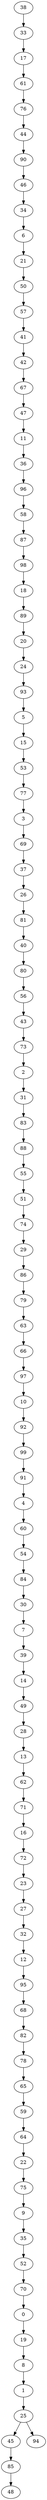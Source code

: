 digraph my_graph {
38 [label=38]
33 [label=33]
17 [label=17]
61 [label=61]
76 [label=76]
44 [label=44]
90 [label=90]
46 [label=46]
34 [label=34]
6 [label=6]
21 [label=21]
50 [label=50]
57 [label=57]
41 [label=41]
42 [label=42]
67 [label=67]
47 [label=47]
11 [label=11]
36 [label=36]
96 [label=96]
58 [label=58]
87 [label=87]
98 [label=98]
18 [label=18]
89 [label=89]
20 [label=20]
24 [label=24]
93 [label=93]
5 [label=5]
15 [label=15]
53 [label=53]
77 [label=77]
3 [label=3]
69 [label=69]
37 [label=37]
26 [label=26]
81 [label=81]
40 [label=40]
80 [label=80]
56 [label=56]
43 [label=43]
73 [label=73]
2 [label=2]
31 [label=31]
83 [label=83]
88 [label=88]
55 [label=55]
51 [label=51]
74 [label=74]
29 [label=29]
86 [label=86]
79 [label=79]
63 [label=63]
66 [label=66]
97 [label=97]
10 [label=10]
92 [label=92]
99 [label=99]
91 [label=91]
4 [label=4]
60 [label=60]
54 [label=54]
84 [label=84]
30 [label=30]
7 [label=7]
39 [label=39]
14 [label=14]
49 [label=49]
28 [label=28]
13 [label=13]
62 [label=62]
71 [label=71]
16 [label=16]
72 [label=72]
23 [label=23]
27 [label=27]
32 [label=32]
12 [label=12]
95 [label=95]
68 [label=68]
82 [label=82]
78 [label=78]
65 [label=65]
59 [label=59]
64 [label=64]
22 [label=22]
75 [label=75]
9 [label=9]
35 [label=35]
52 [label=52]
70 [label=70]
0 [label=0]
19 [label=19]
8 [label=8]
1 [label=1]
25 [label=25]
45 [label=45]
85 [label=85]
48 [label=48]
94 [label=94]
38->33
33->17
17->61
61->76
76->44
44->90
90->46
46->34
34->6
6->21
21->50
50->57
57->41
41->42
42->67
67->47
47->11
11->36
36->96
96->58
58->87
87->98
98->18
18->89
89->20
20->24
24->93
93->5
5->15
15->53
53->77
77->3
3->69
69->37
37->26
26->81
81->40
40->80
80->56
56->43
43->73
73->2
2->31
31->83
83->88
88->55
55->51
51->74
74->29
29->86
86->79
79->63
63->66
66->97
97->10
10->92
92->99
99->91
91->4
4->60
60->54
54->84
84->30
30->7
7->39
39->14
14->49
49->28
28->13
13->62
62->71
71->16
16->72
72->23
23->27
27->32
32->12
12->95
95->68
68->82
82->78
78->65
65->59
59->64
64->22
22->75
75->9
9->35
35->52
52->70
70->0
0->19
19->8
8->1
1->25
25->45
45->85
85->48
25->94
}